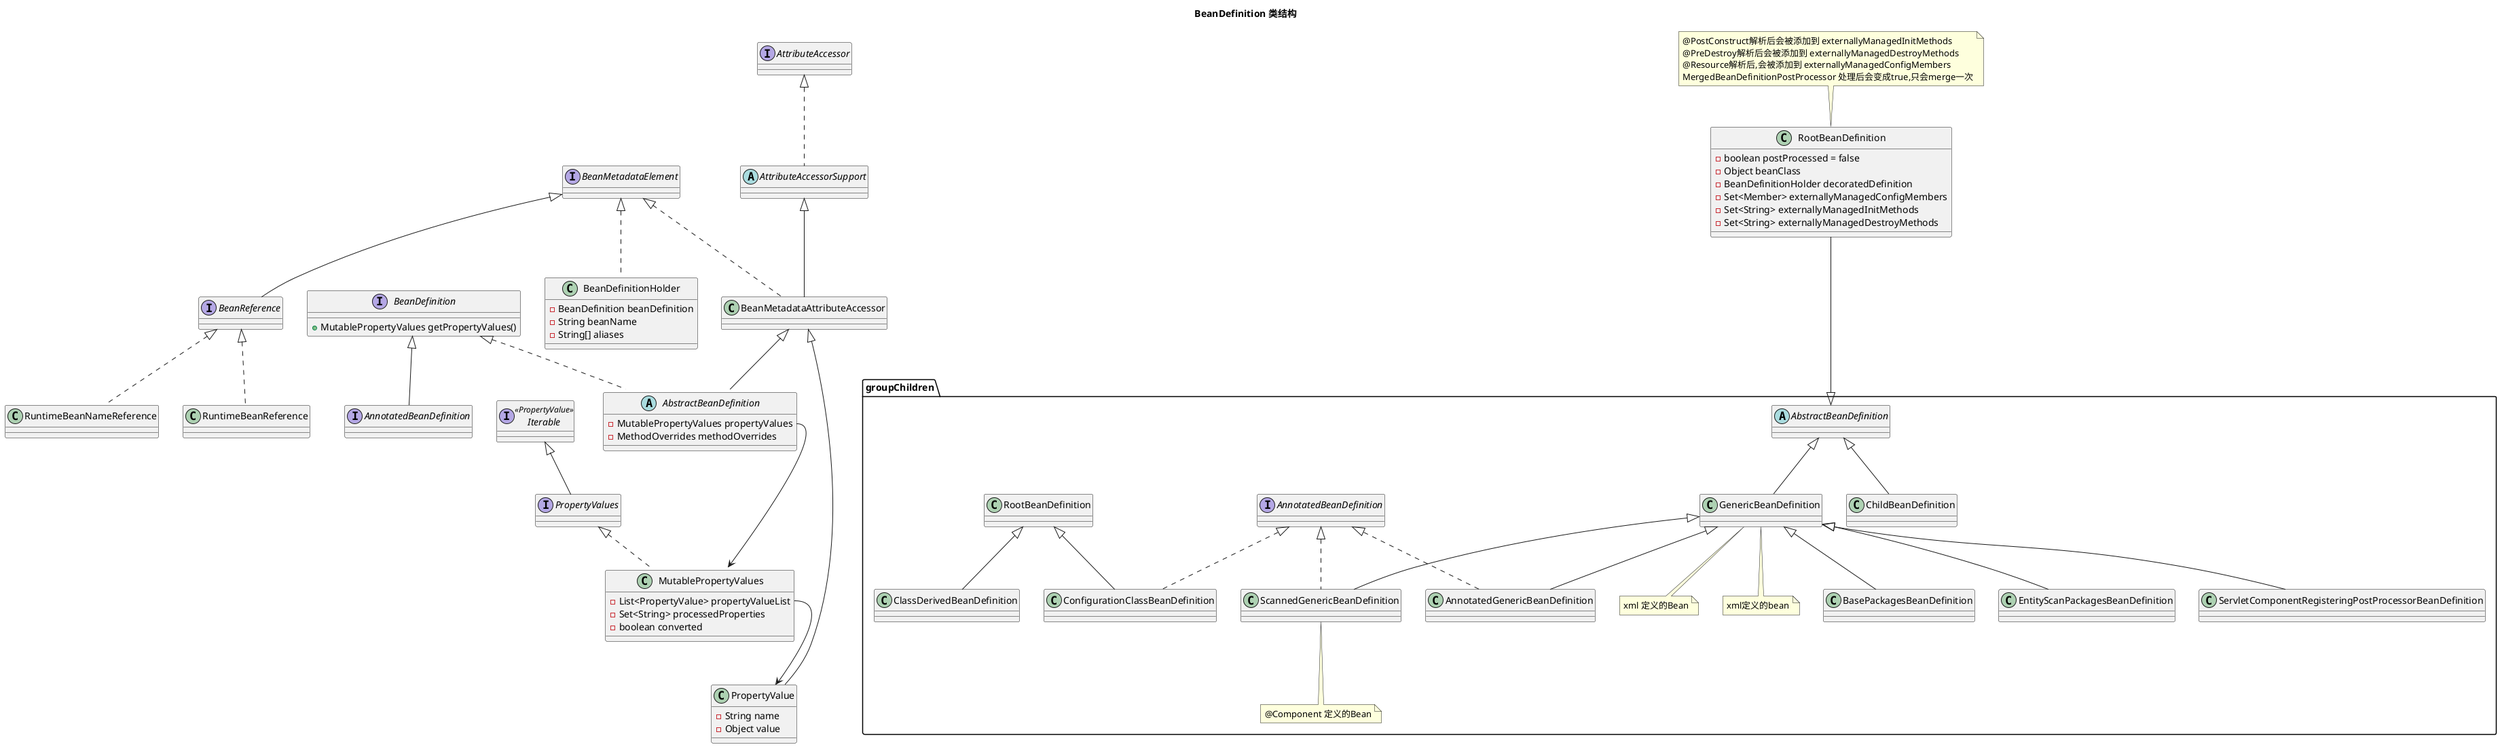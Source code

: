 
@startuml
title BeanDefinition 类结构

'子类
namespace groupChildren{
    abstract class AbstractBeanDefinition
    class GenericBeanDefinition
    note bottom of GenericBeanDefinition
    xml定义的bean
    end note
    class AnnotatedGenericBeanDefinition extends GenericBeanDefinition implements AnnotatedBeanDefinition
    class ConfigurationClassBeanDefinition extends RootBeanDefinition implements AnnotatedBeanDefinition
    class ClassDerivedBeanDefinition extends RootBeanDefinition
    class ChildBeanDefinition extends AbstractBeanDefinition
    class ScannedGenericBeanDefinition extends GenericBeanDefinition implements AnnotatedBeanDefinition
    note bottom of ScannedGenericBeanDefinition
    @Component 定义的Bean
    end note

    class BasePackagesBeanDefinition extends GenericBeanDefinition
    class EntityScanPackagesBeanDefinition extends GenericBeanDefinition
    class ServletComponentRegisteringPostProcessorBeanDefinition extends GenericBeanDefinition
    class GenericBeanDefinition extends AbstractBeanDefinition
    note bottom of GenericBeanDefinition
    xml 定义的Bean
    end note
}
class BeanDefinitionHolder implements BeanMetadataElement{
    - BeanDefinition beanDefinition
    - String beanName
    - String[] aliases
}

interface AnnotatedBeanDefinition extends BeanDefinition
class RootBeanDefinition {
    - boolean postProcessed = false
    - Object beanClass
    - BeanDefinitionHolder decoratedDefinition
    - Set<Member> externallyManagedConfigMembers
    - Set<String> externallyManagedInitMethods
    - Set<String> externallyManagedDestroyMethods
}
note top of RootBeanDefinition
@PostConstruct解析后会被添加到 externallyManagedInitMethods
@PreDestroy解析后会被添加到 externallyManagedDestroyMethods
@Resource解析后,会被添加到 externallyManagedConfigMembers
MergedBeanDefinitionPostProcessor 处理后会变成true,只会merge一次
end note
RootBeanDefinition ---|> AbstractBeanDefinition


interface BeanDefinition{
    + MutablePropertyValues getPropertyValues()
}

abstract class AbstractBeanDefinition extends BeanMetadataAttributeAccessor implements BeanDefinition{
    - MutablePropertyValues propertyValues
    - MethodOverrides methodOverrides
}
AbstractBeanDefinition::MutablePropertyValues ---> MutablePropertyValues




interface BeanReference extends BeanMetadataElement
class RuntimeBeanNameReference implements BeanReference
class RuntimeBeanReference implements BeanReference

interface AttributeAccessor
abstract class AttributeAccessorSupport implements AttributeAccessor
class BeanMetadataAttributeAccessor extends AttributeAccessorSupport implements BeanMetadataElement
class PropertyValue extends BeanMetadataAttributeAccessor{
	- String name
	- Object value
}
class MutablePropertyValues implements PropertyValues{
    - List<PropertyValue> propertyValueList
    - Set<String> processedProperties
    - boolean converted
}
MutablePropertyValues::propertyValueList --> PropertyValue
interface PropertyValues
interface  Iterable << PropertyValue >>
PropertyValues -u-|> Iterable

@enduml
